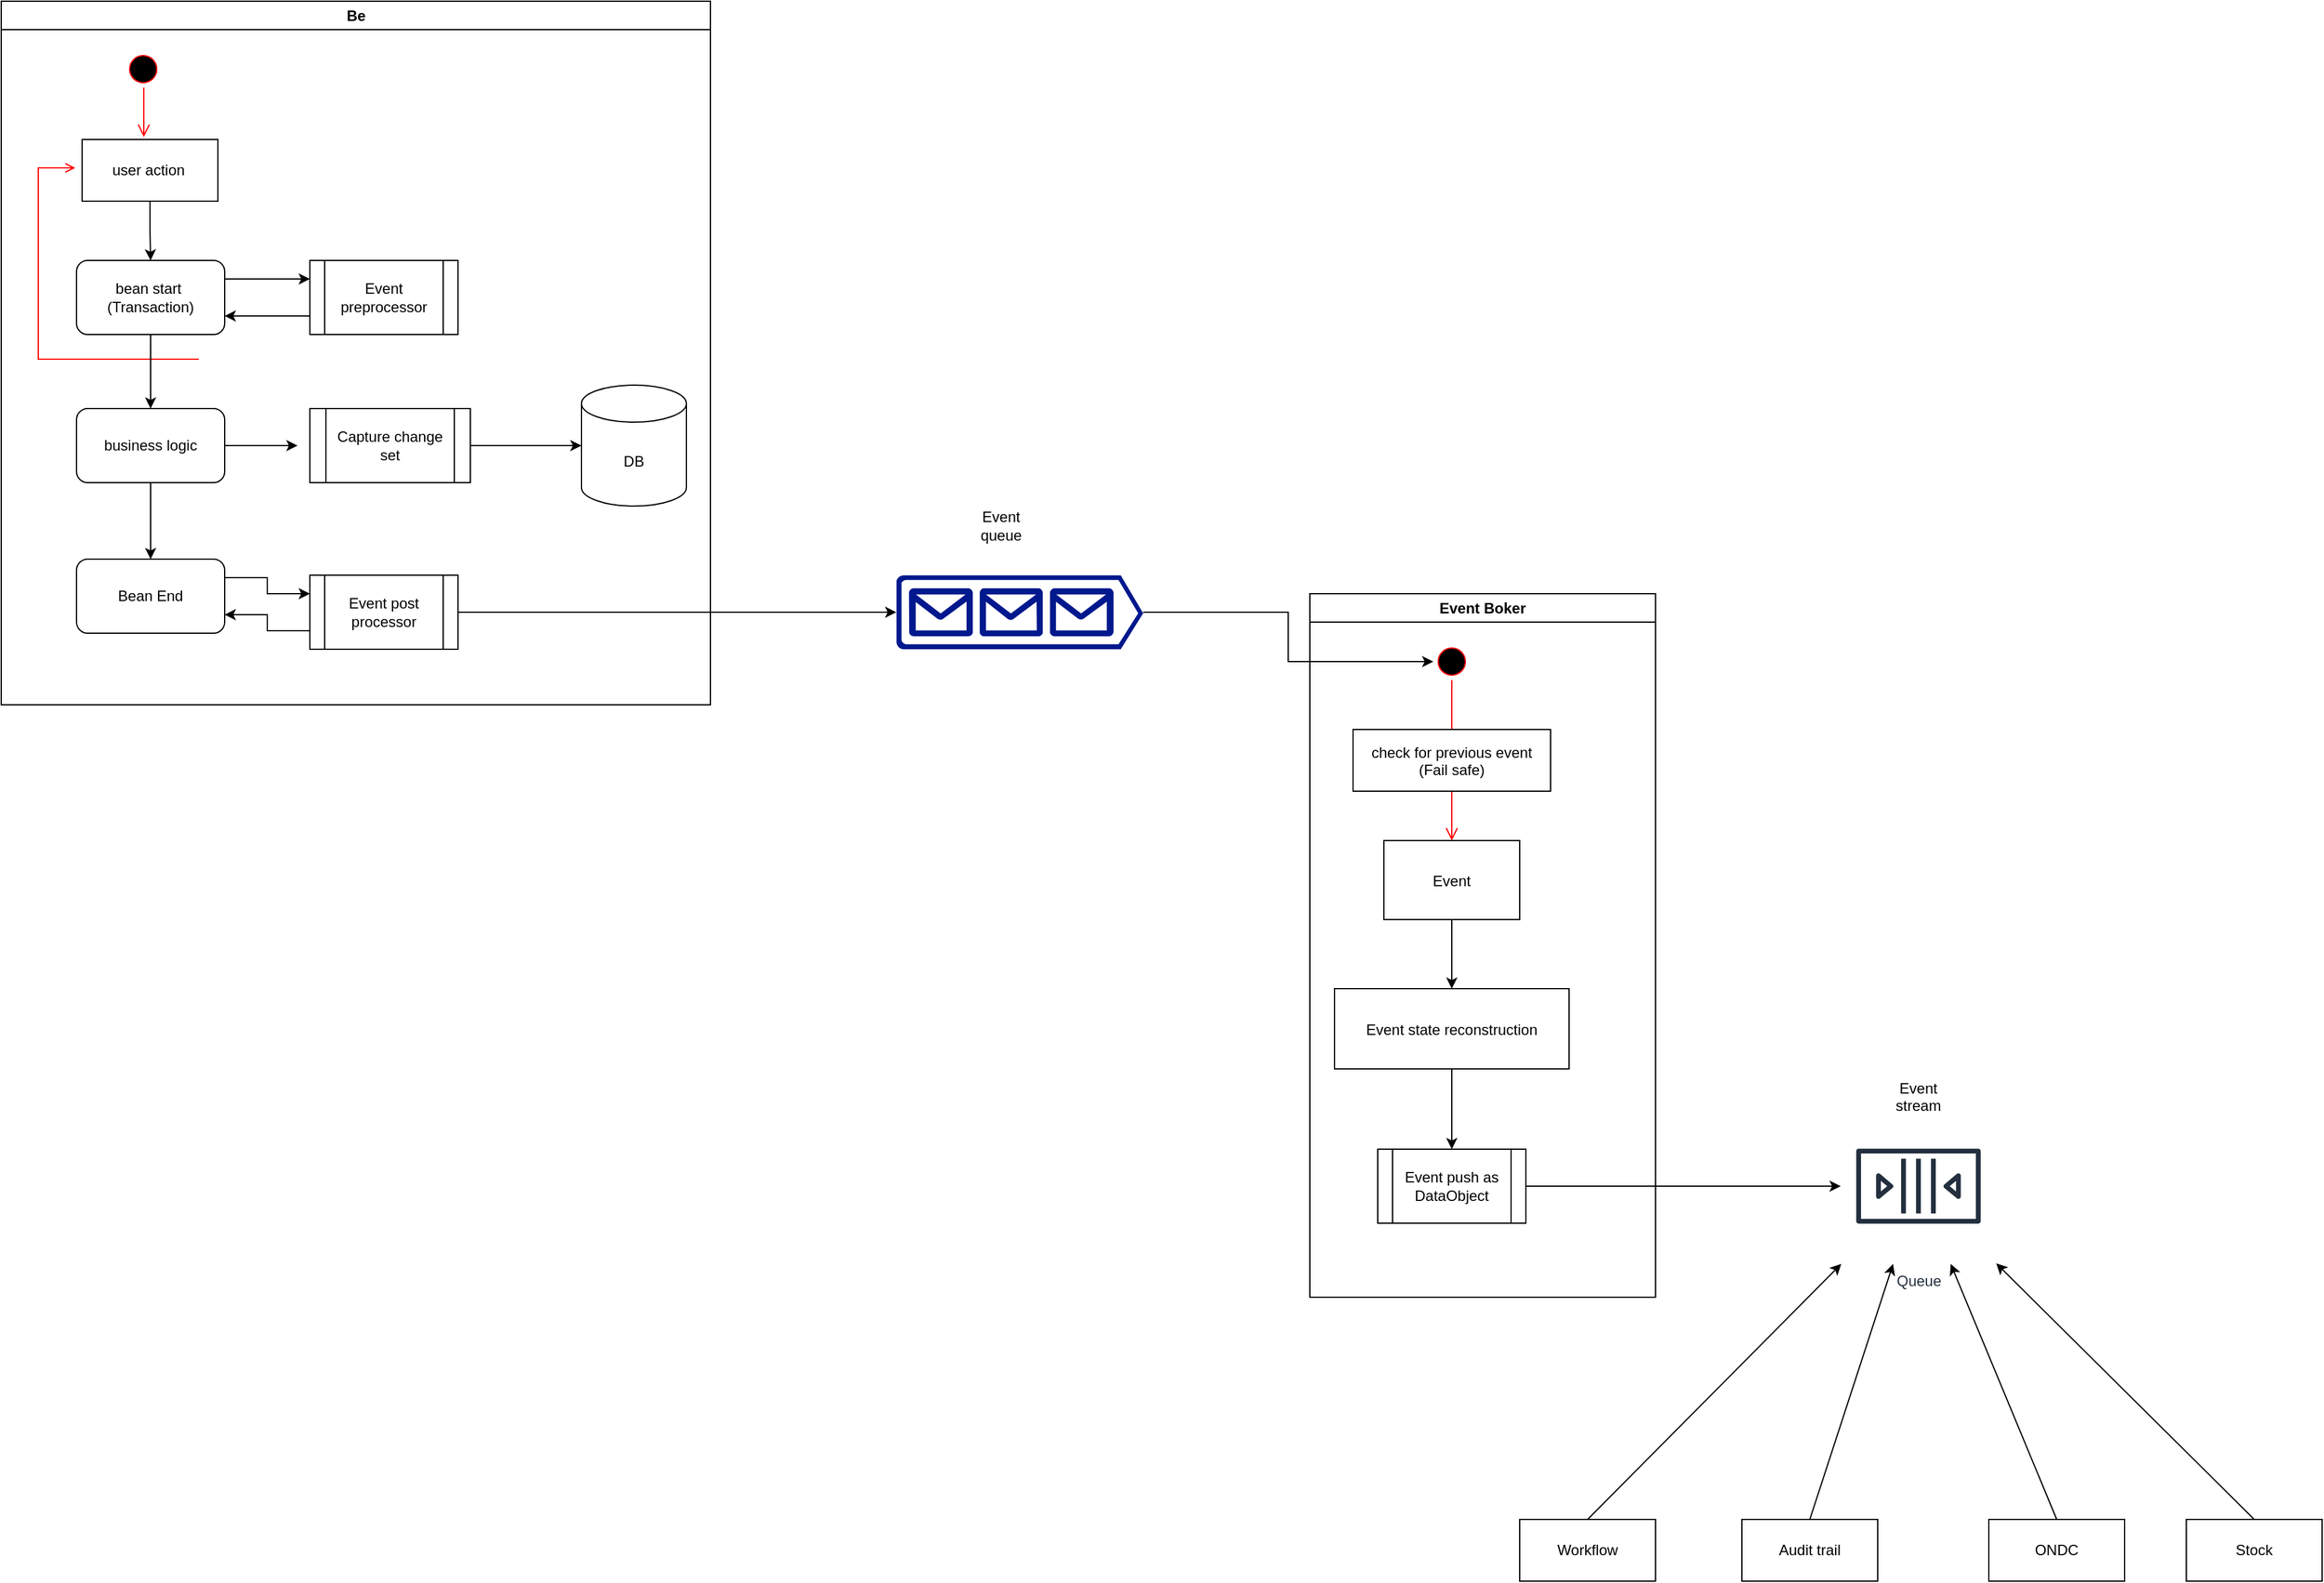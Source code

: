 <mxfile version="24.8.4">
  <diagram name="Page-1" id="e7e014a7-5840-1c2e-5031-d8a46d1fe8dd">
    <mxGraphModel dx="2058" dy="572" grid="1" gridSize="10" guides="1" tooltips="1" connect="1" arrows="1" fold="1" page="1" pageScale="1" pageWidth="1169" pageHeight="826" background="none" math="0" shadow="0">
      <root>
        <mxCell id="0" />
        <mxCell id="1" parent="0" />
        <mxCell id="2" value="Be" style="swimlane;whiteSpace=wrap" parent="1" vertex="1">
          <mxGeometry x="-140" y="160" width="574.5" height="570" as="geometry" />
        </mxCell>
        <mxCell id="5" value="" style="ellipse;shape=startState;fillColor=#000000;strokeColor=#ff0000;" parent="2" vertex="1">
          <mxGeometry x="100" y="40" width="30" height="30" as="geometry" />
        </mxCell>
        <mxCell id="6" value="" style="edgeStyle=elbowEdgeStyle;elbow=horizontal;verticalAlign=bottom;endArrow=open;endSize=8;strokeColor=#FF0000;endFill=1;rounded=0" parent="2" source="5" edge="1">
          <mxGeometry x="100" y="40" as="geometry">
            <mxPoint x="115.5" y="110" as="targetPoint" />
          </mxGeometry>
        </mxCell>
        <mxCell id="12" value="" style="edgeStyle=elbowEdgeStyle;elbow=horizontal;strokeColor=#FF0000;endArrow=open;endFill=1;rounded=0" parent="2" source="10" edge="1">
          <mxGeometry width="100" height="100" relative="1" as="geometry">
            <mxPoint x="160" y="290" as="sourcePoint" />
            <mxPoint x="60" y="135" as="targetPoint" />
            <Array as="points">
              <mxPoint x="30" y="250" />
            </Array>
          </mxGeometry>
        </mxCell>
        <mxCell id="i3dqCgYtbIHz_UQgsVar-53" value="" style="edgeStyle=orthogonalEdgeStyle;rounded=0;orthogonalLoop=1;jettySize=auto;html=1;" edge="1" parent="2" source="i3dqCgYtbIHz_UQgsVar-41" target="i3dqCgYtbIHz_UQgsVar-44">
          <mxGeometry relative="1" as="geometry" />
        </mxCell>
        <mxCell id="i3dqCgYtbIHz_UQgsVar-41" value="user action&amp;nbsp;" style="html=1;whiteSpace=wrap;" vertex="1" parent="2">
          <mxGeometry x="65.5" y="112" width="110" height="50" as="geometry" />
        </mxCell>
        <mxCell id="i3dqCgYtbIHz_UQgsVar-42" value="DB" style="shape=cylinder3;whiteSpace=wrap;html=1;boundedLbl=1;backgroundOutline=1;size=15;" vertex="1" parent="2">
          <mxGeometry x="470" y="311" width="85" height="98" as="geometry" />
        </mxCell>
        <mxCell id="i3dqCgYtbIHz_UQgsVar-55" value="" style="edgeStyle=orthogonalEdgeStyle;rounded=0;orthogonalLoop=1;jettySize=auto;html=1;" edge="1" parent="2" source="i3dqCgYtbIHz_UQgsVar-44" target="i3dqCgYtbIHz_UQgsVar-54">
          <mxGeometry relative="1" as="geometry" />
        </mxCell>
        <mxCell id="i3dqCgYtbIHz_UQgsVar-44" value="bean start&amp;nbsp;&lt;br&gt;(Transaction)" style="rounded=1;whiteSpace=wrap;html=1;" vertex="1" parent="2">
          <mxGeometry x="61" y="210" width="120" height="60" as="geometry" />
        </mxCell>
        <mxCell id="i3dqCgYtbIHz_UQgsVar-62" style="edgeStyle=orthogonalEdgeStyle;rounded=0;orthogonalLoop=1;jettySize=auto;html=1;exitX=1;exitY=0.25;exitDx=0;exitDy=0;entryX=0;entryY=0.25;entryDx=0;entryDy=0;" edge="1" parent="2" source="i3dqCgYtbIHz_UQgsVar-45" target="i3dqCgYtbIHz_UQgsVar-47">
          <mxGeometry relative="1" as="geometry" />
        </mxCell>
        <mxCell id="i3dqCgYtbIHz_UQgsVar-45" value="Bean End" style="rounded=1;whiteSpace=wrap;html=1;" vertex="1" parent="2">
          <mxGeometry x="61" y="452" width="120" height="60" as="geometry" />
        </mxCell>
        <mxCell id="i3dqCgYtbIHz_UQgsVar-46" value="Event preprocessor" style="shape=process;whiteSpace=wrap;html=1;backgroundOutline=1;" vertex="1" parent="2">
          <mxGeometry x="250" y="210" width="120" height="60" as="geometry" />
        </mxCell>
        <mxCell id="i3dqCgYtbIHz_UQgsVar-63" style="edgeStyle=orthogonalEdgeStyle;rounded=0;orthogonalLoop=1;jettySize=auto;html=1;exitX=0;exitY=0.75;exitDx=0;exitDy=0;entryX=1;entryY=0.75;entryDx=0;entryDy=0;" edge="1" parent="2" source="i3dqCgYtbIHz_UQgsVar-47" target="i3dqCgYtbIHz_UQgsVar-45">
          <mxGeometry relative="1" as="geometry">
            <mxPoint x="190" y="497" as="targetPoint" />
          </mxGeometry>
        </mxCell>
        <mxCell id="i3dqCgYtbIHz_UQgsVar-47" value="Event post processor" style="shape=process;whiteSpace=wrap;html=1;backgroundOutline=1;" vertex="1" parent="2">
          <mxGeometry x="250" y="465" width="120" height="60" as="geometry" />
        </mxCell>
        <mxCell id="i3dqCgYtbIHz_UQgsVar-49" value="" style="endArrow=classic;html=1;rounded=0;exitX=1;exitY=0.25;exitDx=0;exitDy=0;entryX=0;entryY=0.25;entryDx=0;entryDy=0;" edge="1" parent="2" source="i3dqCgYtbIHz_UQgsVar-44" target="i3dqCgYtbIHz_UQgsVar-46">
          <mxGeometry width="50" height="50" relative="1" as="geometry">
            <mxPoint x="190" y="230" as="sourcePoint" />
            <mxPoint x="240" y="230" as="targetPoint" />
          </mxGeometry>
        </mxCell>
        <mxCell id="i3dqCgYtbIHz_UQgsVar-50" value="" style="endArrow=classic;html=1;rounded=0;entryX=1;entryY=0.75;entryDx=0;entryDy=0;exitX=0;exitY=0.75;exitDx=0;exitDy=0;" edge="1" parent="2" source="i3dqCgYtbIHz_UQgsVar-46" target="i3dqCgYtbIHz_UQgsVar-44">
          <mxGeometry width="50" height="50" relative="1" as="geometry">
            <mxPoint x="360" y="330" as="sourcePoint" />
            <mxPoint x="410" y="280" as="targetPoint" />
          </mxGeometry>
        </mxCell>
        <mxCell id="i3dqCgYtbIHz_UQgsVar-58" value="" style="edgeStyle=orthogonalEdgeStyle;rounded=0;orthogonalLoop=1;jettySize=auto;html=1;" edge="1" parent="2" source="i3dqCgYtbIHz_UQgsVar-54">
          <mxGeometry relative="1" as="geometry">
            <mxPoint x="240" y="360" as="targetPoint" />
          </mxGeometry>
        </mxCell>
        <mxCell id="i3dqCgYtbIHz_UQgsVar-61" value="" style="edgeStyle=orthogonalEdgeStyle;rounded=0;orthogonalLoop=1;jettySize=auto;html=1;" edge="1" parent="2" source="i3dqCgYtbIHz_UQgsVar-54" target="i3dqCgYtbIHz_UQgsVar-45">
          <mxGeometry relative="1" as="geometry" />
        </mxCell>
        <mxCell id="i3dqCgYtbIHz_UQgsVar-54" value="business logic" style="whiteSpace=wrap;html=1;rounded=1;" vertex="1" parent="2">
          <mxGeometry x="61" y="330" width="120" height="60" as="geometry" />
        </mxCell>
        <mxCell id="i3dqCgYtbIHz_UQgsVar-60" value="" style="edgeStyle=orthogonalEdgeStyle;rounded=0;orthogonalLoop=1;jettySize=auto;html=1;" edge="1" parent="2" source="i3dqCgYtbIHz_UQgsVar-59" target="i3dqCgYtbIHz_UQgsVar-42">
          <mxGeometry relative="1" as="geometry" />
        </mxCell>
        <mxCell id="i3dqCgYtbIHz_UQgsVar-59" value="Capture change set" style="shape=process;whiteSpace=wrap;html=1;backgroundOutline=1;" vertex="1" parent="2">
          <mxGeometry x="250" y="330" width="130" height="60" as="geometry" />
        </mxCell>
        <mxCell id="3" value="Event Boker" style="swimlane;whiteSpace=wrap" parent="1" vertex="1">
          <mxGeometry x="920" y="640" width="280" height="570" as="geometry" />
        </mxCell>
        <mxCell id="13" value="" style="ellipse;shape=startState;fillColor=#000000;strokeColor=#ff0000;" parent="3" vertex="1">
          <mxGeometry x="100" y="40" width="30" height="30" as="geometry" />
        </mxCell>
        <mxCell id="14" value="" style="edgeStyle=elbowEdgeStyle;elbow=horizontal;verticalAlign=bottom;endArrow=open;endSize=8;strokeColor=#FF0000;endFill=1;rounded=0" parent="3" source="13" target="15" edge="1">
          <mxGeometry x="40" y="20" as="geometry">
            <mxPoint x="55" y="90" as="targetPoint" />
          </mxGeometry>
        </mxCell>
        <mxCell id="i3dqCgYtbIHz_UQgsVar-73" value="" style="edgeStyle=orthogonalEdgeStyle;rounded=0;orthogonalLoop=1;jettySize=auto;html=1;" edge="1" parent="3" source="15" target="18">
          <mxGeometry relative="1" as="geometry" />
        </mxCell>
        <mxCell id="15" value=" Event " style="" parent="3" vertex="1">
          <mxGeometry x="60" y="200" width="110" height="64" as="geometry" />
        </mxCell>
        <mxCell id="16" value="check for previous event&#xa;(Fail safe)" style="" parent="3" vertex="1">
          <mxGeometry x="35" y="110" width="160" height="50" as="geometry" />
        </mxCell>
        <mxCell id="i3dqCgYtbIHz_UQgsVar-75" value="" style="edgeStyle=orthogonalEdgeStyle;rounded=0;orthogonalLoop=1;jettySize=auto;html=1;" edge="1" parent="3" source="18" target="i3dqCgYtbIHz_UQgsVar-74">
          <mxGeometry relative="1" as="geometry" />
        </mxCell>
        <mxCell id="18" value="Event state reconstruction" style="" parent="3" vertex="1">
          <mxGeometry x="20" y="320" width="190" height="65" as="geometry" />
        </mxCell>
        <mxCell id="i3dqCgYtbIHz_UQgsVar-74" value="Event push as DataObject" style="shape=process;whiteSpace=wrap;html=1;backgroundOutline=1;" vertex="1" parent="3">
          <mxGeometry x="55" y="450" width="120" height="60" as="geometry" />
        </mxCell>
        <mxCell id="i3dqCgYtbIHz_UQgsVar-71" style="edgeStyle=orthogonalEdgeStyle;rounded=0;orthogonalLoop=1;jettySize=auto;html=1;entryX=0;entryY=0.5;entryDx=0;entryDy=0;" edge="1" parent="1" source="i3dqCgYtbIHz_UQgsVar-68" target="13">
          <mxGeometry relative="1" as="geometry" />
        </mxCell>
        <mxCell id="i3dqCgYtbIHz_UQgsVar-68" value="" style="sketch=0;aspect=fixed;pointerEvents=1;shadow=0;dashed=0;html=1;strokeColor=none;labelPosition=center;verticalLabelPosition=bottom;verticalAlign=top;align=center;fillColor=#00188D;shape=mxgraph.azure.queue_generic" vertex="1" parent="1">
          <mxGeometry x="585" y="625" width="200" height="60" as="geometry" />
        </mxCell>
        <mxCell id="i3dqCgYtbIHz_UQgsVar-69" style="edgeStyle=orthogonalEdgeStyle;rounded=0;orthogonalLoop=1;jettySize=auto;html=1;entryX=0;entryY=0.5;entryDx=0;entryDy=0;entryPerimeter=0;" edge="1" parent="1" source="i3dqCgYtbIHz_UQgsVar-47" target="i3dqCgYtbIHz_UQgsVar-68">
          <mxGeometry relative="1" as="geometry" />
        </mxCell>
        <mxCell id="i3dqCgYtbIHz_UQgsVar-70" value="Event queue" style="text;html=1;align=center;verticalAlign=middle;whiteSpace=wrap;rounded=0;" vertex="1" parent="1">
          <mxGeometry x="640" y="570" width="60" height="30" as="geometry" />
        </mxCell>
        <mxCell id="i3dqCgYtbIHz_UQgsVar-77" value="Queue" style="sketch=0;outlineConnect=0;fontColor=#232F3E;gradientColor=none;strokeColor=#232F3E;fillColor=#ffffff;dashed=0;verticalLabelPosition=bottom;verticalAlign=top;align=center;html=1;fontSize=12;fontStyle=0;aspect=fixed;shape=mxgraph.aws4.resourceIcon;resIcon=mxgraph.aws4.queue;" vertex="1" parent="1">
          <mxGeometry x="1350" y="1057" width="126" height="126" as="geometry" />
        </mxCell>
        <mxCell id="i3dqCgYtbIHz_UQgsVar-79" style="edgeStyle=orthogonalEdgeStyle;rounded=0;orthogonalLoop=1;jettySize=auto;html=1;exitX=1;exitY=0.5;exitDx=0;exitDy=0;" edge="1" parent="1" source="i3dqCgYtbIHz_UQgsVar-74" target="i3dqCgYtbIHz_UQgsVar-77">
          <mxGeometry relative="1" as="geometry" />
        </mxCell>
        <mxCell id="i3dqCgYtbIHz_UQgsVar-80" value="Workflow" style="html=1;whiteSpace=wrap;" vertex="1" parent="1">
          <mxGeometry x="1090" y="1390" width="110" height="50" as="geometry" />
        </mxCell>
        <mxCell id="i3dqCgYtbIHz_UQgsVar-81" value="Audit trail" style="html=1;whiteSpace=wrap;" vertex="1" parent="1">
          <mxGeometry x="1270" y="1390" width="110" height="50" as="geometry" />
        </mxCell>
        <mxCell id="i3dqCgYtbIHz_UQgsVar-82" value="ONDC" style="html=1;whiteSpace=wrap;" vertex="1" parent="1">
          <mxGeometry x="1470" y="1390" width="110" height="50" as="geometry" />
        </mxCell>
        <mxCell id="i3dqCgYtbIHz_UQgsVar-83" value="Stock" style="html=1;whiteSpace=wrap;" vertex="1" parent="1">
          <mxGeometry x="1630" y="1390" width="110" height="50" as="geometry" />
        </mxCell>
        <mxCell id="i3dqCgYtbIHz_UQgsVar-87" value="" style="endArrow=classic;html=1;rounded=0;exitX=0.5;exitY=0;exitDx=0;exitDy=0;" edge="1" parent="1" source="i3dqCgYtbIHz_UQgsVar-80" target="i3dqCgYtbIHz_UQgsVar-77">
          <mxGeometry width="50" height="50" relative="1" as="geometry">
            <mxPoint x="1240" y="1340" as="sourcePoint" />
            <mxPoint x="1290" y="1280" as="targetPoint" />
          </mxGeometry>
        </mxCell>
        <mxCell id="i3dqCgYtbIHz_UQgsVar-88" value="" style="endArrow=classic;html=1;rounded=0;exitX=0.5;exitY=0;exitDx=0;exitDy=0;" edge="1" parent="1" source="i3dqCgYtbIHz_UQgsVar-81" target="i3dqCgYtbIHz_UQgsVar-77">
          <mxGeometry width="50" height="50" relative="1" as="geometry">
            <mxPoint x="1360" y="1320" as="sourcePoint" />
            <mxPoint x="1410" y="1270" as="targetPoint" />
          </mxGeometry>
        </mxCell>
        <mxCell id="i3dqCgYtbIHz_UQgsVar-89" value="" style="endArrow=classic;html=1;rounded=0;exitX=0.5;exitY=0;exitDx=0;exitDy=0;" edge="1" parent="1" source="i3dqCgYtbIHz_UQgsVar-82" target="i3dqCgYtbIHz_UQgsVar-77">
          <mxGeometry width="50" height="50" relative="1" as="geometry">
            <mxPoint x="1510" y="1300" as="sourcePoint" />
            <mxPoint x="1560" y="1250" as="targetPoint" />
          </mxGeometry>
        </mxCell>
        <mxCell id="i3dqCgYtbIHz_UQgsVar-92" value="" style="endArrow=classic;html=1;rounded=0;exitX=0.5;exitY=0;exitDx=0;exitDy=0;" edge="1" parent="1" source="i3dqCgYtbIHz_UQgsVar-83" target="i3dqCgYtbIHz_UQgsVar-77">
          <mxGeometry width="50" height="50" relative="1" as="geometry">
            <mxPoint x="1650" y="1310" as="sourcePoint" />
            <mxPoint x="1700" y="1260" as="targetPoint" />
          </mxGeometry>
        </mxCell>
        <mxCell id="i3dqCgYtbIHz_UQgsVar-93" value="Event stream&lt;div&gt;&lt;br&gt;&lt;/div&gt;" style="text;html=1;align=center;verticalAlign=middle;whiteSpace=wrap;rounded=0;" vertex="1" parent="1">
          <mxGeometry x="1383" y="1040" width="60" height="30" as="geometry" />
        </mxCell>
      </root>
    </mxGraphModel>
  </diagram>
</mxfile>
